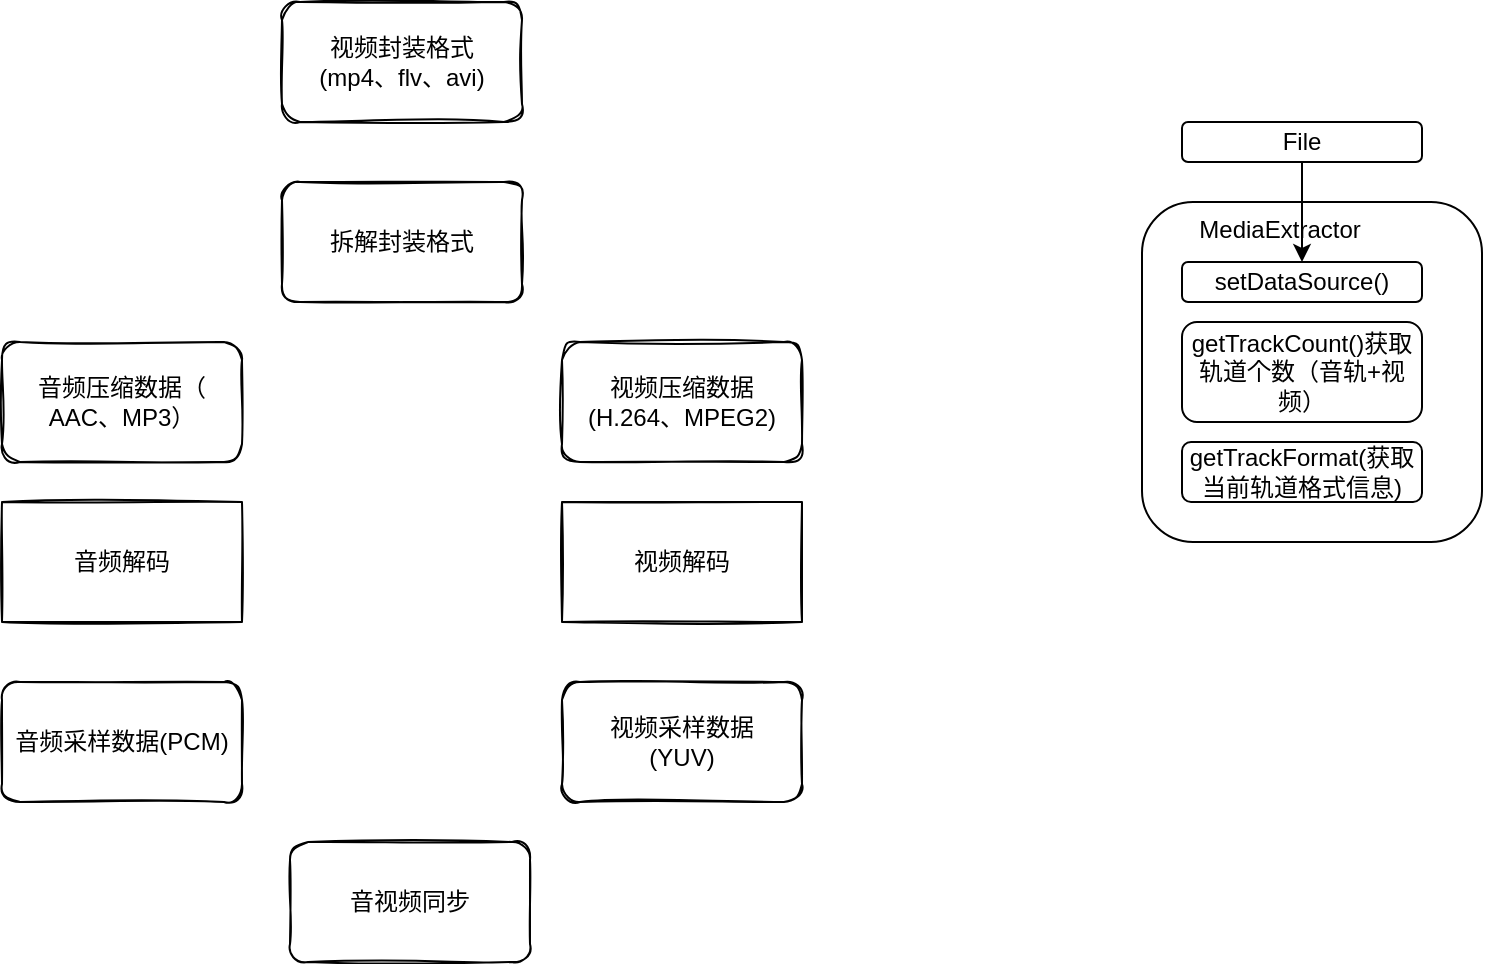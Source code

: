 <mxfile version="14.4.3" type="device"><diagram id="C5RBs43oDa-KdzZeNtuy" name="Page-1"><mxGraphModel dx="1448" dy="461" grid="1" gridSize="10" guides="1" tooltips="1" connect="1" arrows="1" fold="1" page="1" pageScale="1" pageWidth="827" pageHeight="1169" math="0" shadow="0"><root><mxCell id="WIyWlLk6GJQsqaUBKTNV-0"/><mxCell id="WIyWlLk6GJQsqaUBKTNV-1" parent="WIyWlLk6GJQsqaUBKTNV-0"/><mxCell id="UYxDyeIwNSqF3S7q-QUS-1" value="视频封装格式&lt;br&gt;(mp4、flv、avi)" style="rounded=1;whiteSpace=wrap;html=1;sketch=1;" parent="WIyWlLk6GJQsqaUBKTNV-1" vertex="1"><mxGeometry x="60" y="20" width="120" height="60" as="geometry"/></mxCell><mxCell id="UYxDyeIwNSqF3S7q-QUS-2" value="拆解封装格式" style="rounded=1;whiteSpace=wrap;html=1;sketch=1;" parent="WIyWlLk6GJQsqaUBKTNV-1" vertex="1"><mxGeometry x="60" y="110" width="120" height="60" as="geometry"/></mxCell><mxCell id="UYxDyeIwNSqF3S7q-QUS-3" value="音频压缩数据（&lt;br&gt;AAC、MP3）" style="rounded=1;whiteSpace=wrap;html=1;sketch=1;" parent="WIyWlLk6GJQsqaUBKTNV-1" vertex="1"><mxGeometry x="-80" y="190" width="120" height="60" as="geometry"/></mxCell><mxCell id="UYxDyeIwNSqF3S7q-QUS-4" value="视频压缩数据(H.264、MPEG2)" style="rounded=1;whiteSpace=wrap;html=1;sketch=1;" parent="WIyWlLk6GJQsqaUBKTNV-1" vertex="1"><mxGeometry x="200" y="190" width="120" height="60" as="geometry"/></mxCell><mxCell id="UYxDyeIwNSqF3S7q-QUS-6" value="音频解码" style="rounded=0;whiteSpace=wrap;html=1;sketch=1;" parent="WIyWlLk6GJQsqaUBKTNV-1" vertex="1"><mxGeometry x="-80" y="270" width="120" height="60" as="geometry"/></mxCell><mxCell id="UYxDyeIwNSqF3S7q-QUS-7" value="视频解码" style="rounded=0;whiteSpace=wrap;html=1;sketch=1;" parent="WIyWlLk6GJQsqaUBKTNV-1" vertex="1"><mxGeometry x="200" y="270" width="120" height="60" as="geometry"/></mxCell><mxCell id="UYxDyeIwNSqF3S7q-QUS-8" value="音频采样数据(PCM)" style="rounded=1;whiteSpace=wrap;html=1;sketch=1;" parent="WIyWlLk6GJQsqaUBKTNV-1" vertex="1"><mxGeometry x="-80" y="360" width="120" height="60" as="geometry"/></mxCell><mxCell id="UYxDyeIwNSqF3S7q-QUS-9" value="视频采样数据&lt;br&gt;(YUV)" style="rounded=1;whiteSpace=wrap;html=1;sketch=1;" parent="WIyWlLk6GJQsqaUBKTNV-1" vertex="1"><mxGeometry x="200" y="360" width="120" height="60" as="geometry"/></mxCell><mxCell id="UYxDyeIwNSqF3S7q-QUS-10" value="音视频同步" style="rounded=1;whiteSpace=wrap;html=1;sketch=1;" parent="WIyWlLk6GJQsqaUBKTNV-1" vertex="1"><mxGeometry x="64" y="440" width="120" height="60" as="geometry"/></mxCell><mxCell id="FGbIprY69EanPhIZ2zqO-5" value="File" style="rounded=1;whiteSpace=wrap;html=1;" vertex="1" parent="WIyWlLk6GJQsqaUBKTNV-1"><mxGeometry x="510" y="80" width="120" height="20" as="geometry"/></mxCell><mxCell id="FGbIprY69EanPhIZ2zqO-8" value="&amp;nbsp; &amp;nbsp; &amp;nbsp; &amp;nbsp; MediaExtractor" style="rounded=1;whiteSpace=wrap;html=1;verticalAlign=top;align=left;" vertex="1" parent="WIyWlLk6GJQsqaUBKTNV-1"><mxGeometry x="490" y="120" width="170" height="170" as="geometry"/></mxCell><mxCell id="FGbIprY69EanPhIZ2zqO-7" value="setDataSource()" style="rounded=1;whiteSpace=wrap;html=1;" vertex="1" parent="WIyWlLk6GJQsqaUBKTNV-1"><mxGeometry x="510" y="150" width="120" height="20" as="geometry"/></mxCell><mxCell id="FGbIprY69EanPhIZ2zqO-6" value="" style="endArrow=classic;html=1;exitX=0.5;exitY=1;exitDx=0;exitDy=0;entryX=0.5;entryY=0;entryDx=0;entryDy=0;" edge="1" parent="WIyWlLk6GJQsqaUBKTNV-1" source="FGbIprY69EanPhIZ2zqO-5" target="FGbIprY69EanPhIZ2zqO-7"><mxGeometry width="50" height="50" relative="1" as="geometry"><mxPoint x="450" y="250" as="sourcePoint"/><mxPoint x="500" y="200" as="targetPoint"/></mxGeometry></mxCell><mxCell id="FGbIprY69EanPhIZ2zqO-10" value="getTrackCount()获取轨道个数（音轨+视频）" style="rounded=1;whiteSpace=wrap;html=1;" vertex="1" parent="WIyWlLk6GJQsqaUBKTNV-1"><mxGeometry x="510" y="180" width="120" height="50" as="geometry"/></mxCell><mxCell id="FGbIprY69EanPhIZ2zqO-11" value="getTrackFormat(获取当前轨道格式信息)" style="rounded=1;whiteSpace=wrap;html=1;" vertex="1" parent="WIyWlLk6GJQsqaUBKTNV-1"><mxGeometry x="510" y="240" width="120" height="30" as="geometry"/></mxCell></root></mxGraphModel></diagram></mxfile>